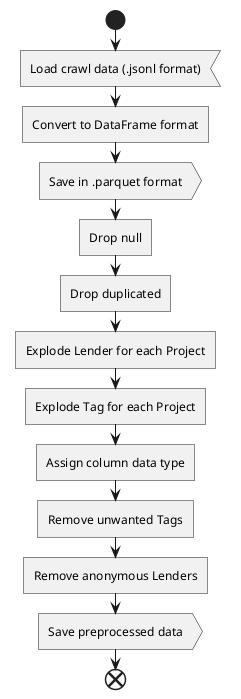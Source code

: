 @startuml preprocessing
start
:Load crawl data (.jsonl format);  <<input>>
:Convert to DataFrame format; <<task>>
:Save in .parquet format; <<output>>
:Drop null; <<task>>
:Drop duplicated; <<task>>
:Explode Lender for each Project; <<task>>
:Explode Tag for each Project; <<task>>
:Assign column data type; <<task>>
:Remove unwanted Tags; <<task>>
:Remove anonymous Lenders; <<task>>
:Save preprocessed data; <<output>>
end
@enduml

' start
' :SDL Shape;
' :input; <<input>>
' :output; <<output>>
' :pro90-=\edure; <<procedure>>
' :load; <<load>>
' :save; <<save>>
' :continuous; <<continuous>>
' :task; <<task>>
' end